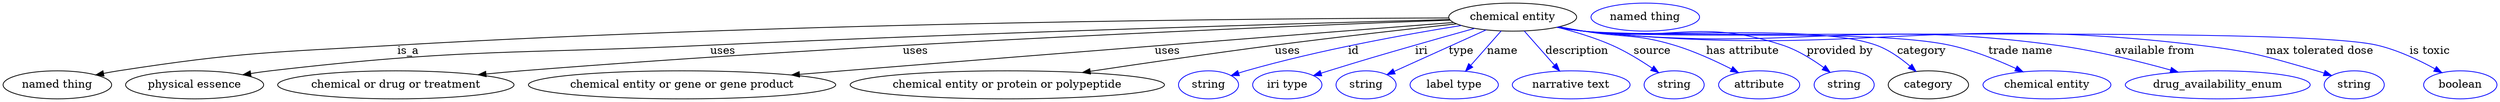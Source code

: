 digraph {
	graph [bb="0,0,3191.3,123"];
	node [label="\N"];
	"chemical entity"	[height=0.5,
		label="chemical entity",
		pos="1933.5,105",
		width=2.2748];
	"named thing"	[height=0.5,
		pos="69.544,18",
		width=1.9318];
	"chemical entity" -> "named thing"	[label=is_a,
		lp="519.54,61.5",
		pos="e,119.53,30.701 1851.8,103.93 1633.1,103.33 1017.1,98.877 505.54,69 346.47,59.709 306.05,60.137 148.54,36 142.36,35.052 135.92,33.917 \
129.52,32.691"];
	"physical essence"	[height=0.5,
		pos="245.54,18",
		width=2.4553];
	"chemical entity" -> "physical essence"	[label=uses,
		lp="921.04,61.5",
		pos="e,307.6,30.854 1852.8,101.93 1679.2,97.342 1257.6,85.388 904.54,69 655.05,57.421 591.65,64.724 343.54,36 335.16,35.029 326.41,33.81 \
317.73,32.472"];
	"chemical or drug or treatment"	[height=0.5,
		pos="503.54,18",
		width=4.2066];
	"chemical entity" -> "chemical or drug or treatment"	[label=uses,
		lp="1169,61.5",
		pos="e,608.9,30.979 1853.2,101.17 1652.4,93.787 1112.5,71.954 663.54,36 649.18,34.85 634.1,33.472 619.19,32.007"];
	"chemical entity or gene or gene product"	[height=0.5,
		pos="869.54,18",
		width=5.4703];
	"chemical entity" -> "chemical entity or gene or gene product"	[label=uses,
		lp="1492,61.5",
		pos="e,1010,30.64 1857.8,98.095 1708.2,86.417 1364.5,59.465 1075.5,36 1057.6,34.541 1038.7,33 1020,31.466"];
	"chemical entity or protein or polypeptide"	[height=0.5,
		pos="1285.5,18",
		width=5.5967];
	"chemical entity" -> "chemical entity or protein or polypeptide"	[label=uses,
		lp="1645,61.5",
		pos="e,1381.9,33.849 1861.4,96.345 1799.5,89.635 1708.1,79.359 1628.5,69 1549.2,58.67 1459.8,45.587 1392.1,35.395"];
	id	[color=blue,
		height=0.5,
		label=string,
		pos="1543.5,18",
		width=1.0652];
	"chemical entity" -> id	[color=blue,
		label=id,
		lp="1729.5,61.5",
		pos="e,1572.5,29.922 1867.9,94.235 1798.4,83.152 1686.1,63.041 1591.5,36 1588.4,35.113 1585.2,34.133 1582.1,33.106",
		style=solid];
	iri	[color=blue,
		height=0.5,
		label="iri type",
		pos="1644.5,18",
		width=1.2277];
	"chemical entity" -> iri	[color=blue,
		label=iri,
		lp="1816.5,61.5",
		pos="e,1678.2,29.681 1884.5,90.495 1861.4,84.082 1833.5,76.249 1808.5,69 1759.5,54.785 1747.3,50.997 1698.5,36 1695.1,34.926 1691.4,33.805 \
1687.8,32.674",
		style=solid];
	type	[color=blue,
		height=0.5,
		label=string,
		pos="1745.5,18",
		width=1.0652];
	"chemical entity" -> type	[color=blue,
		label=type,
		lp="1867.5,61.5",
		pos="e,1772.3,31.117 1899.5,88.607 1866.1,73.52 1815.5,50.612 1781.5,35.24",
		style=solid];
	name	[color=blue,
		height=0.5,
		label="label type",
		pos="1858.5,18",
		width=1.5707];
	"chemical entity" -> name	[color=blue,
		label=name,
		lp="1920.5,61.5",
		pos="e,1873.1,35.469 1918.7,87.207 1907.7,74.669 1892.4,57.35 1880,43.302",
		style=solid];
	description	[color=blue,
		height=0.5,
		label="narrative text",
		pos="2008.5,18",
		width=2.0943];
	"chemical entity" -> description	[color=blue,
		label=description,
		lp="2016,61.5",
		pos="e,1993.8,35.758 1948.4,87.207 1959.4,74.75 1974.5,57.573 1986.9,43.574",
		style=solid];
	source	[color=blue,
		height=0.5,
		label=string,
		pos="2140.5,18",
		width=1.0652];
	"chemical entity" -> source	[color=blue,
		label=source,
		lp="2112.5,61.5",
		pos="e,2120.7,33.664 1990.7,91.992 2013,86.35 2038.5,78.701 2060.5,69 2078.7,61.018 2097.6,49.386 2112.5,39.349",
		style=solid];
	"has attribute"	[color=blue,
		height=0.5,
		label=attribute,
		pos="2248.5,18",
		width=1.4443];
	"chemical entity" -> "has attribute"	[color=blue,
		label="has attribute",
		lp="2227.5,61.5",
		pos="e,2222.3,33.702 1993,92.466 2003.2,90.58 2013.7,88.692 2023.5,87 2075.4,78.116 2090.2,84.201 2140.5,69 2165.8,61.39 2192.6,48.961 \
2213.3,38.399",
		style=solid];
	"provided by"	[color=blue,
		height=0.5,
		label=string,
		pos="2356.5,18",
		width=1.0652];
	"chemical entity" -> "provided by"	[color=blue,
		label="provided by",
		lp="2351,61.5",
		pos="e,2338.7,34.187 1991,92.118 2001.8,90.182 2013,88.366 2023.5,87 2136.2,72.432 2170.7,104.77 2278.5,69 2297.3,62.794 2315.9,51.07 \
2330.3,40.534",
		style=solid];
	category	[height=0.5,
		pos="2464.5,18",
		width=1.4263];
	"chemical entity" -> category	[color=blue,
		label=category,
		lp="2456,61.5",
		pos="e,2448.6,35.283 1990.5,92.01 2001.4,90.06 2012.8,88.266 2023.5,87 2106.2,77.255 2319.2,97.109 2397.5,69 2413.5,63.263 2428.9,52.327 \
2440.9,42.141",
		style=solid];
	"trade name"	[color=blue,
		height=0.5,
		label="chemical entity",
		pos="2615.5,18",
		width=2.2748];
	"chemical entity" -> "trade name"	[color=blue,
		label="trade name",
		lp="2582.5,61.5",
		pos="e,2584.9,34.832 1990.5,91.926 2001.4,89.983 2012.8,88.215 2023.5,87 2127,75.309 2389.8,90.784 2491.5,69 2520.8,62.738 2552,50.107 \
2575.8,39.108",
		style=solid];
	"available from"	[color=blue,
		height=0.5,
		label=drug_availability_enum,
		pos="2833.5,18",
		width=3.2858];
	"chemical entity" -> "available from"	[color=blue,
		label="available from",
		lp="2754,61.5",
		pos="e,2783.3,34.304 1990,91.937 2001.1,89.967 2012.6,88.185 2023.5,87 2290.5,57.987 2361.4,104.87 2627.5,69 2677.4,62.28 2732.8,48.475 \
2773.5,37.071",
		style=solid];
	"max tolerated dose"	[color=blue,
		height=0.5,
		label=string,
		pos="3008.5,18",
		width=1.0652];
	"chemical entity" -> "max tolerated dose"	[color=blue,
		label="max tolerated dose",
		lp="2965.5,61.5",
		pos="e,2979.5,29.928 1990,91.876 2001.1,89.912 2012.6,88.148 2023.5,87 2371.1,50.45 2462.6,110.49 2809.5,69 2877.8,60.843 2894.5,54.837 \
2960.5,36 2963.6,35.115 2966.8,34.137 2970,33.11",
		style=solid];
	"is toxic"	[color=blue,
		height=0.5,
		label=boolean,
		pos="3144.5,18",
		width=1.2999];
	"chemical entity" -> "is toxic"	[color=blue,
		label="is toxic",
		lp="3106.5,61.5",
		pos="e,3120.8,33.811 1990,91.831 2001.1,89.871 2012.6,88.119 2023.5,87 2135.8,75.491 2928.7,94.632 3038.5,69 3064.5,62.945 3091.6,50.003 \
3111.9,38.803",
		style=solid];
	"named thing_category"	[color=blue,
		height=0.5,
		label="named thing",
		pos="2102.5,105",
		width=1.9318];
}
